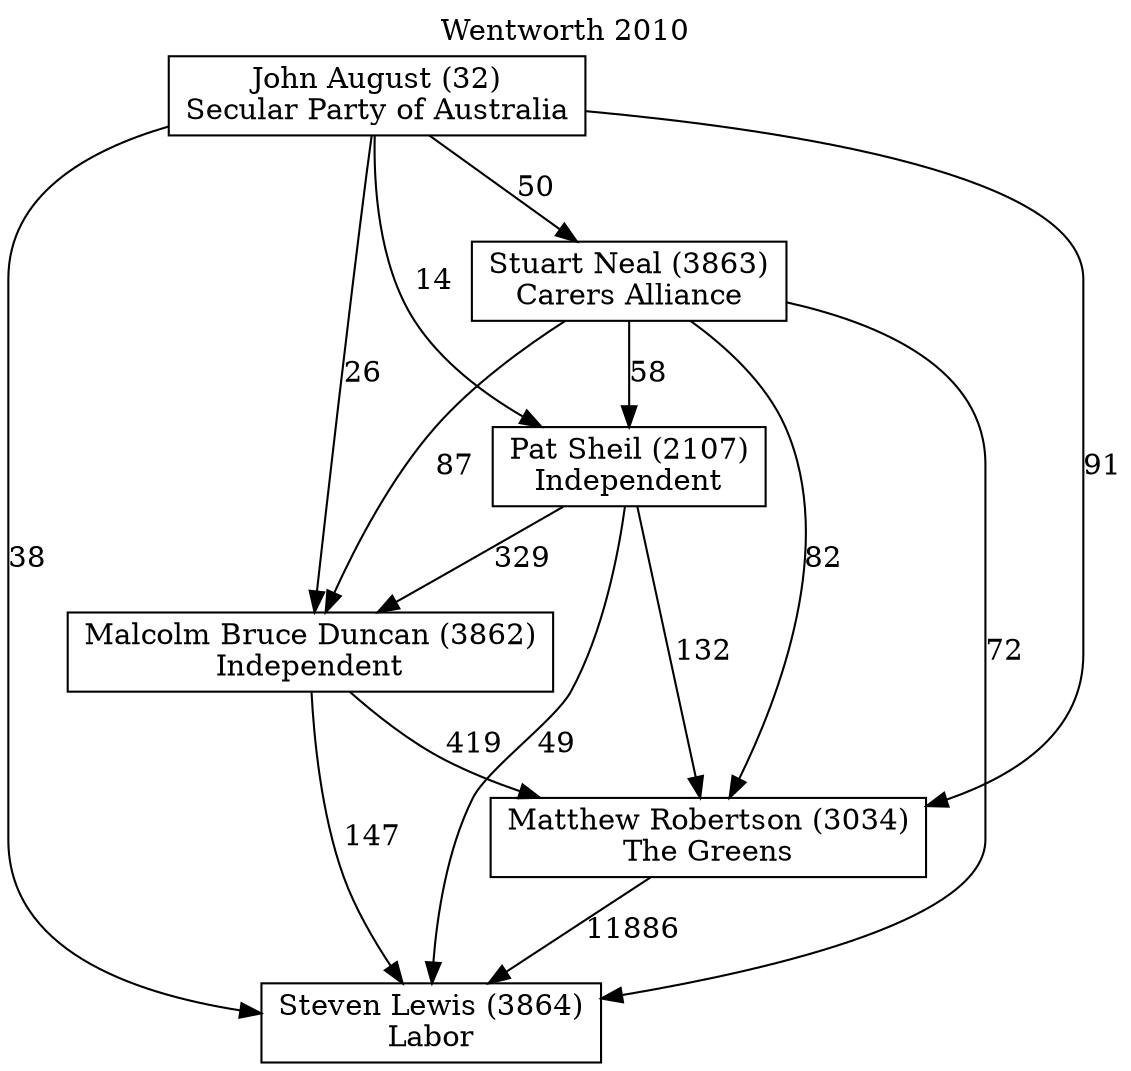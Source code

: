// House preference flow
digraph "Steven Lewis (3864)_Wentworth_2010" {
	graph [label="Wentworth 2010" labelloc=t mclimit=10]
	node [shape=box]
	"Steven Lewis (3864)" [label="Steven Lewis (3864)
Labor"]
	"Matthew Robertson (3034)" [label="Matthew Robertson (3034)
The Greens"]
	"Malcolm Bruce Duncan (3862)" [label="Malcolm Bruce Duncan (3862)
Independent"]
	"Pat Sheil (2107)" [label="Pat Sheil (2107)
Independent"]
	"Stuart Neal (3863)" [label="Stuart Neal (3863)
Carers Alliance"]
	"John August (32)" [label="John August (32)
Secular Party of Australia"]
	"Matthew Robertson (3034)" -> "Steven Lewis (3864)" [label=11886]
	"Malcolm Bruce Duncan (3862)" -> "Matthew Robertson (3034)" [label=419]
	"Pat Sheil (2107)" -> "Malcolm Bruce Duncan (3862)" [label=329]
	"Stuart Neal (3863)" -> "Pat Sheil (2107)" [label=58]
	"John August (32)" -> "Stuart Neal (3863)" [label=50]
	"Malcolm Bruce Duncan (3862)" -> "Steven Lewis (3864)" [label=147]
	"Pat Sheil (2107)" -> "Steven Lewis (3864)" [label=49]
	"Stuart Neal (3863)" -> "Steven Lewis (3864)" [label=72]
	"John August (32)" -> "Steven Lewis (3864)" [label=38]
	"John August (32)" -> "Pat Sheil (2107)" [label=14]
	"Stuart Neal (3863)" -> "Malcolm Bruce Duncan (3862)" [label=87]
	"John August (32)" -> "Malcolm Bruce Duncan (3862)" [label=26]
	"Pat Sheil (2107)" -> "Matthew Robertson (3034)" [label=132]
	"Stuart Neal (3863)" -> "Matthew Robertson (3034)" [label=82]
	"John August (32)" -> "Matthew Robertson (3034)" [label=91]
}
